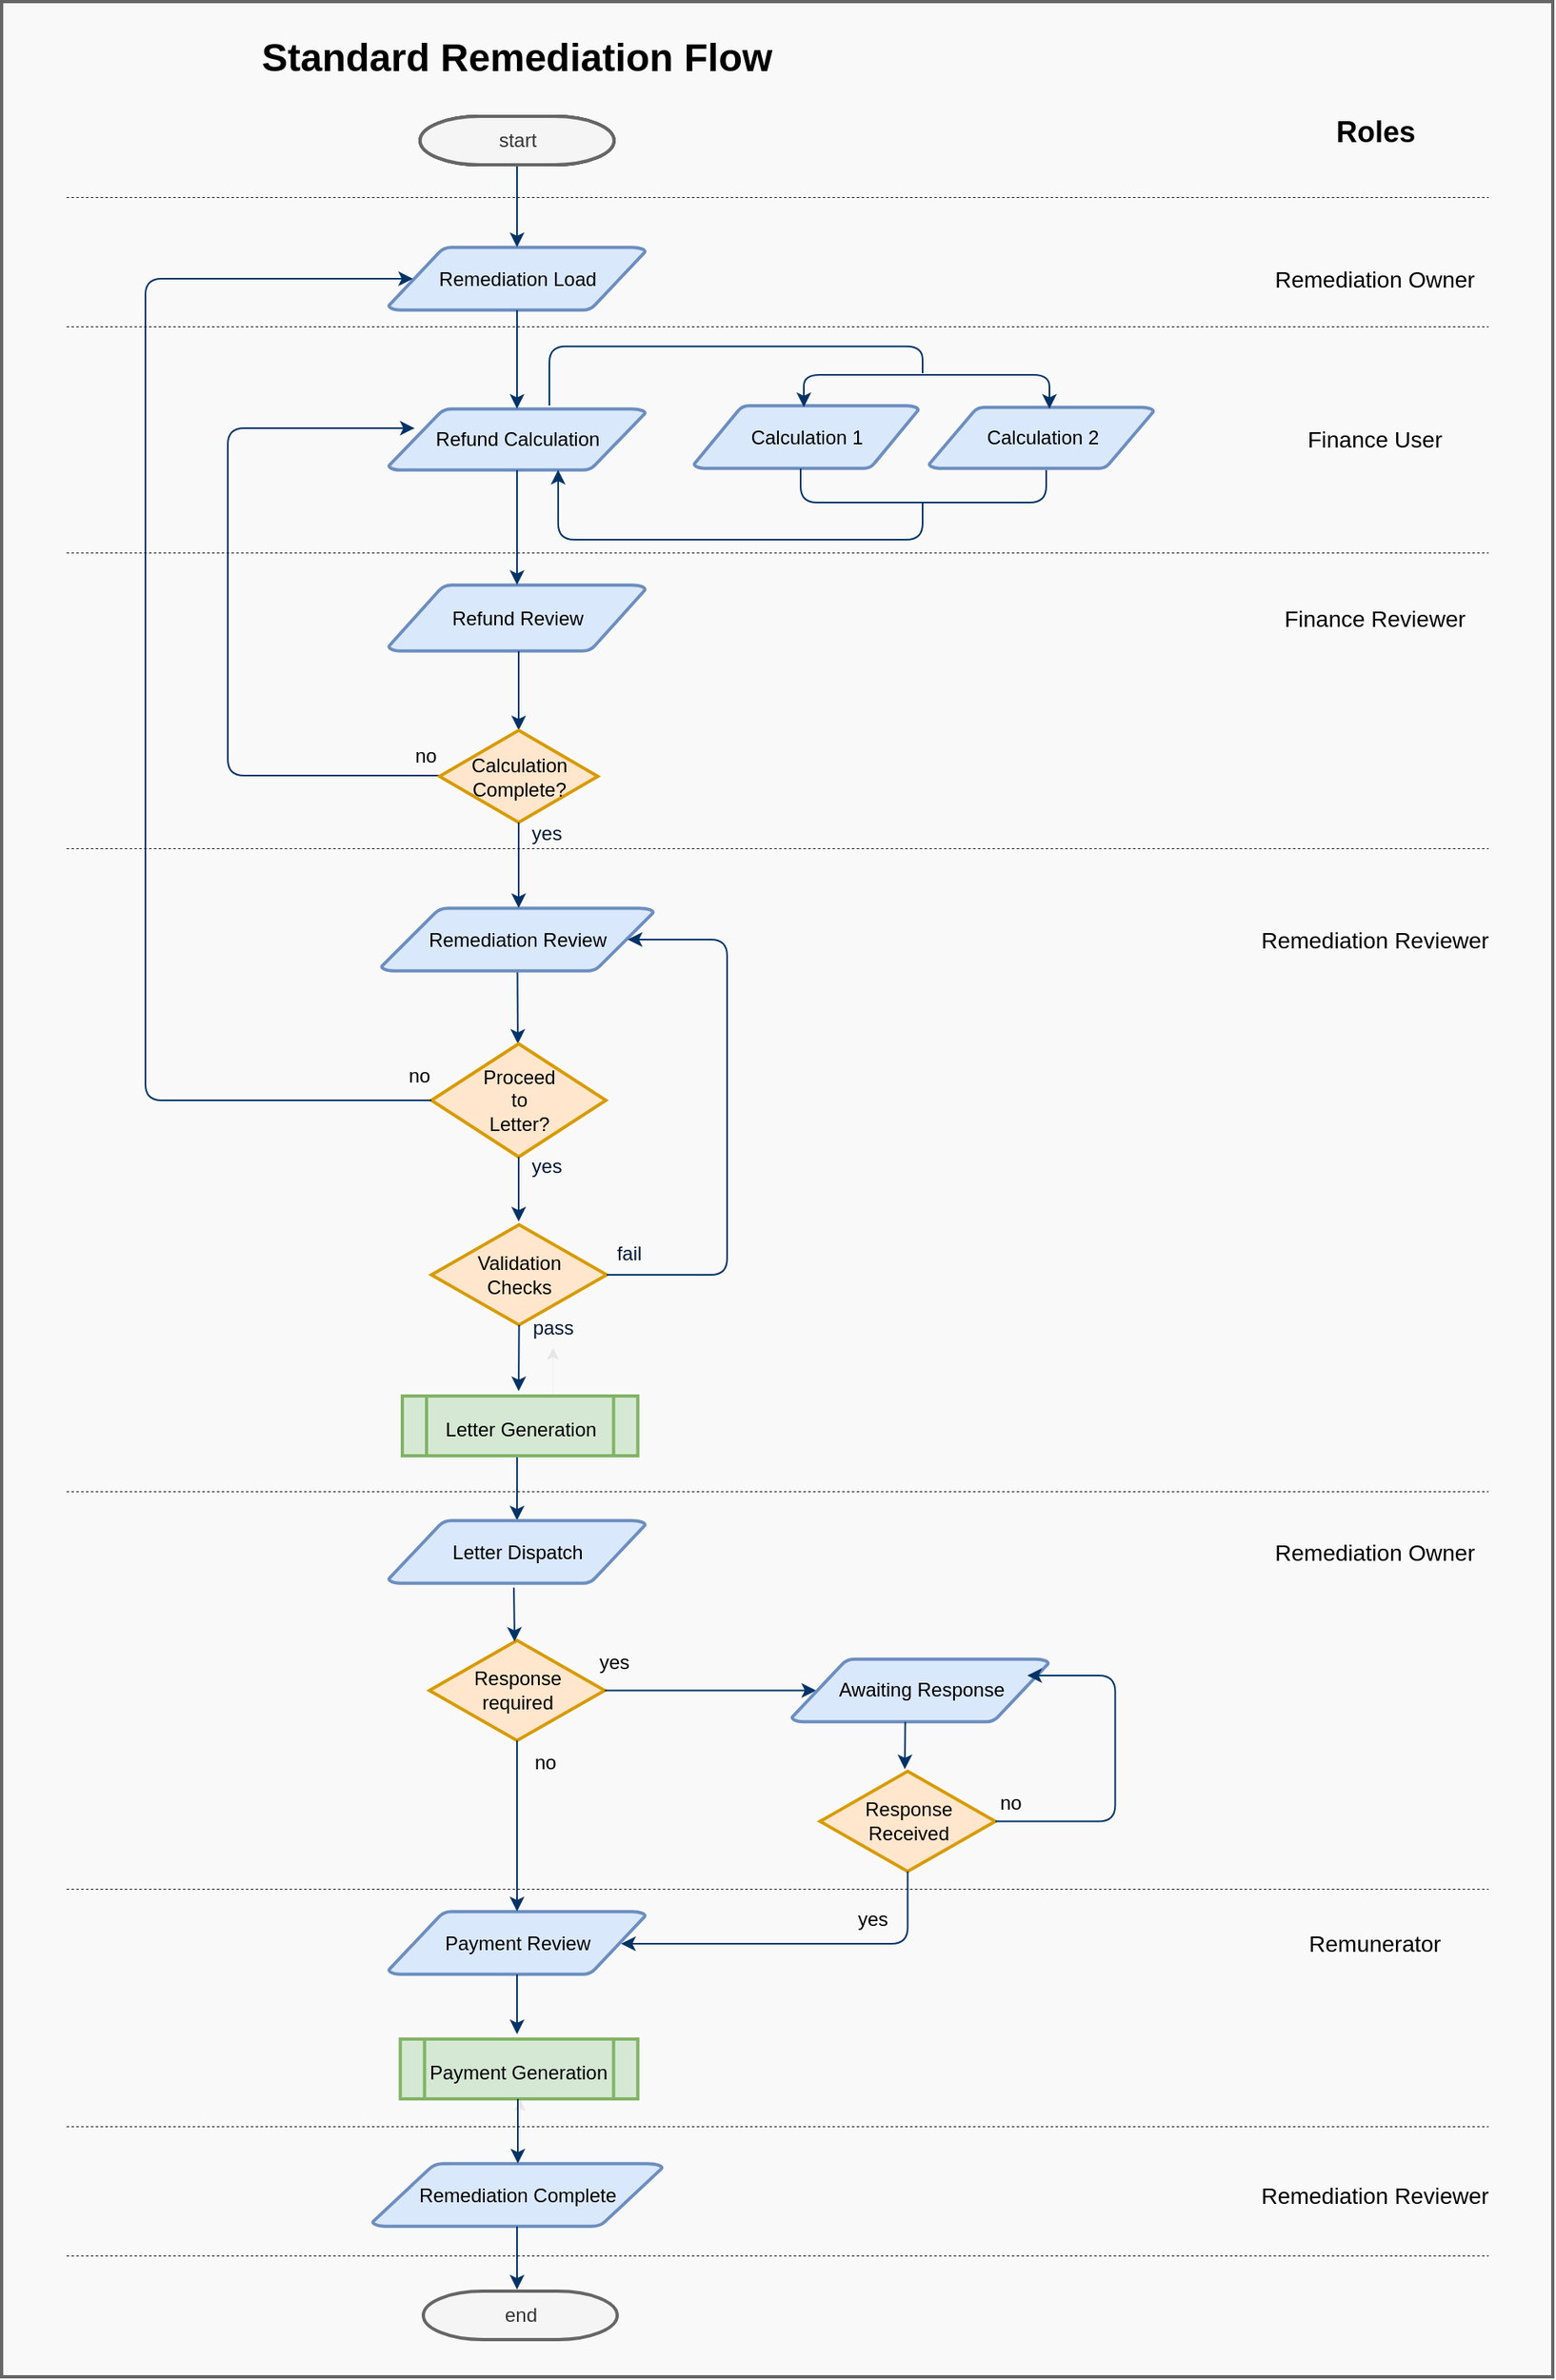 <mxfile version="18.1.2" type="device"><diagram id="6a731a19-8d31-9384-78a2-239565b7b9f0" name="Page-1"><mxGraphModel dx="1247" dy="699" grid="1" gridSize="10" guides="1" tooltips="1" connect="1" arrows="1" fold="1" page="1" pageScale="1" pageWidth="1169" pageHeight="827" background="none" math="0" shadow="0"><root><mxCell id="0"/><mxCell id="1" parent="0"/><mxCell id="iM50HXTW-VpUCicbooZw-157" value="" style="rounded=0;whiteSpace=wrap;html=1;fontSize=14;strokeWidth=2;fillColor=#FAF9F9;fontColor=#333333;strokeColor=#666666;" parent="1" vertex="1"><mxGeometry x="200" y="10" width="960" height="1470" as="geometry"/></mxCell><mxCell id="2" value="start" style="shape=mxgraph.flowchart.terminator;strokeWidth=2;gradientColor=none;gradientDirection=north;fontStyle=0;html=1;" parent="1" vertex="1"><mxGeometry x="459" y="81" width="120" height="30" as="geometry"/></mxCell><mxCell id="3" value="Remediation Load" style="shape=mxgraph.flowchart.data;strokeWidth=2;gradientDirection=north;fontStyle=0;html=1;fillColor=#dae8fc;strokeColor=#6c8ebf;" parent="1" vertex="1"><mxGeometry x="439.5" y="162" width="159" height="39" as="geometry"/></mxCell><mxCell id="4" value="Refund Calculation" style="shape=mxgraph.flowchart.data;strokeWidth=2;gradientDirection=north;fontStyle=0;html=1;fillColor=#dae8fc;strokeColor=#6c8ebf;" parent="1" vertex="1"><mxGeometry x="439.5" y="262" width="159" height="38" as="geometry"/></mxCell><mxCell id="7" style="fontStyle=1;strokeColor=#003366;strokeWidth=1;html=1;" parent="1" source="2" target="3" edge="1"><mxGeometry relative="1" as="geometry"/></mxCell><mxCell id="9" style="fontStyle=1;strokeColor=#003366;strokeWidth=1;html=1;exitX=0.5;exitY=1;exitDx=0;exitDy=0;exitPerimeter=0;" parent="1" source="3" target="4" edge="1"><mxGeometry relative="1" as="geometry"><mxPoint x="517.5" y="251" as="sourcePoint"/><mxPoint x="518" y="301" as="targetPoint"/></mxGeometry></mxCell><mxCell id="13" value="Refund Review" style="shape=mxgraph.flowchart.data;strokeWidth=2;gradientDirection=north;fontStyle=0;html=1;fillColor=#dae8fc;strokeColor=#6c8ebf;" parent="1" vertex="1"><mxGeometry x="439.5" y="371" width="159" height="41" as="geometry"/></mxCell><mxCell id="17" value="" style="edgeStyle=elbowEdgeStyle;elbow=horizontal;fontStyle=1;strokeColor=#003366;strokeWidth=1;html=1;" parent="1" source="4" target="13" edge="1"><mxGeometry x="199" y="53" width="100" height="100" as="geometry"><mxPoint x="199" y="153" as="sourcePoint"/><mxPoint x="299" y="53" as="targetPoint"/></mxGeometry></mxCell><mxCell id="21" value="" style="edgeStyle=elbowEdgeStyle;elbow=horizontal;fontStyle=1;strokeColor=#003366;strokeWidth=1;html=1;entryX=0.5;entryY=0;entryDx=0;entryDy=0;entryPerimeter=0;" parent="1" source="13" target="iM50HXTW-VpUCicbooZw-65" edge="1"><mxGeometry x="199" y="63" width="100" height="100" as="geometry"><mxPoint x="199" y="163" as="sourcePoint"/><mxPoint x="520" y="623" as="targetPoint"/></mxGeometry></mxCell><mxCell id="23" value="" style="edgeStyle=elbowEdgeStyle;elbow=horizontal;exitX=0.5;exitY=1;exitPerimeter=0;fontStyle=1;strokeColor=#003366;strokeWidth=1;html=1;exitDx=0;exitDy=0;entryX=0.5;entryY=0;entryDx=0;entryDy=0;entryPerimeter=0;" parent="1" source="iM50HXTW-VpUCicbooZw-66" target="iM50HXTW-VpUCicbooZw-68" edge="1"><mxGeometry x="198" y="-62" width="100" height="100" as="geometry"><mxPoint x="519" y="798" as="sourcePoint"/><mxPoint x="520" y="631" as="targetPoint"/><Array as="points"/></mxGeometry></mxCell><mxCell id="24" value="Response &lt;br&gt;required" style="shape=mxgraph.flowchart.decision;strokeWidth=2;gradientDirection=north;fontStyle=0;html=1;fillColor=#ffe6cc;strokeColor=#d79b00;" parent="1" vertex="1"><mxGeometry x="464.75" y="1024.25" width="108.5" height="62" as="geometry"/></mxCell><mxCell id="27" value="yes" style="text;fontStyle=0;html=1;strokeColor=none;gradientColor=none;fillColor=none;strokeWidth=2;" parent="1" vertex="1"><mxGeometry x="568" y="1024.25" width="40" height="26" as="geometry"/></mxCell><mxCell id="40" value="end" style="shape=mxgraph.flowchart.terminator;strokeWidth=2;gradientDirection=north;fontStyle=0;html=1;fillColor=#f5f5f5;fontColor=#333333;strokeColor=#666666;" parent="1" vertex="1"><mxGeometry x="461" y="1427" width="120" height="30" as="geometry"/></mxCell><mxCell id="46" value="no" style="text;fontStyle=0;html=1;strokeColor=none;gradientColor=none;fillColor=none;strokeWidth=2;" parent="1" vertex="1"><mxGeometry x="528" y="1086.25" width="40" height="26" as="geometry"/></mxCell><mxCell id="54" value="" style="edgeStyle=elbowEdgeStyle;elbow=horizontal;exitX=0.5;exitY=1;entryX=0.095;entryY=0.5;entryPerimeter=0;fontStyle=1;strokeColor=#003366;strokeWidth=1;html=1;entryDx=0;entryDy=0;exitDx=0;exitDy=0;" parent="1" source="iM50HXTW-VpUCicbooZw-89" edge="1"><mxGeometry x="200" y="53" width="100" height="100" as="geometry"><mxPoint x="472" y="460.5" as="sourcePoint"/><mxPoint x="455.605" y="274" as="targetPoint"/><Array as="points"><mxPoint x="340" y="473"/><mxPoint x="320" y="1023"/></Array></mxGeometry></mxCell><mxCell id="iM50HXTW-VpUCicbooZw-56" value="" style="edgeStyle=elbowEdgeStyle;elbow=vertical;fontStyle=1;strokeColor=#003366;strokeWidth=1;html=1;endArrow=none;endFill=0;" parent="1" edge="1"><mxGeometry x="-26.37" y="-926.6" width="100" height="100" as="geometry"><mxPoint x="539" y="260" as="sourcePoint"/><mxPoint x="770" y="240" as="targetPoint"/><Array as="points"><mxPoint x="588.63" y="223.4"/><mxPoint x="598.63" y="213.4"/><mxPoint x="598.63" y="253.4"/><mxPoint x="798.63" y="233.4"/><mxPoint x="598.63" y="253.4"/><mxPoint x="798.63" y="223.4"/><mxPoint x="828.63" y="213.4"/><mxPoint x="738.63" y="203.4"/><mxPoint x="638.63" y="313.4"/><mxPoint x="638.63" y="243.4"/><mxPoint x="758.63" y="233.4"/><mxPoint x="738.63" y="283.4"/><mxPoint x="678.63" y="323.4"/><mxPoint x="638.63" y="273.4"/><mxPoint x="638.63" y="263.4"/><mxPoint x="678.63" y="243.4"/><mxPoint x="618.63" y="273.4"/><mxPoint x="638.63" y="223.4"/><mxPoint x="808.63" y="173.4"/></Array></mxGeometry></mxCell><mxCell id="iM50HXTW-VpUCicbooZw-57" value="Calculation 1" style="shape=mxgraph.flowchart.data;strokeWidth=2;gradientDirection=north;fontStyle=0;html=1;fillColor=#dae8fc;strokeColor=#6c8ebf;" parent="1" vertex="1"><mxGeometry x="628.5" y="260" width="139" height="39" as="geometry"/></mxCell><mxCell id="iM50HXTW-VpUCicbooZw-61" value="Calculation 2" style="shape=mxgraph.flowchart.data;strokeWidth=2;gradientDirection=north;fontStyle=0;html=1;fillColor=#dae8fc;strokeColor=#6c8ebf;" parent="1" vertex="1"><mxGeometry x="774" y="261" width="139" height="38" as="geometry"/></mxCell><mxCell id="iM50HXTW-VpUCicbooZw-62" value="" style="edgeStyle=elbowEdgeStyle;elbow=vertical;fontStyle=1;strokeColor=#003366;strokeWidth=1;html=1;startArrow=classic;endFill=1;" parent="1" edge="1"><mxGeometry x="376" y="-1209" width="100" height="100" as="geometry"><mxPoint x="848.5" y="262" as="sourcePoint"/><mxPoint x="696.5" y="261" as="targetPoint"/><Array as="points"><mxPoint x="798.5" y="241"/></Array></mxGeometry></mxCell><mxCell id="iM50HXTW-VpUCicbooZw-63" value="" style="edgeStyle=elbowEdgeStyle;elbow=vertical;fontStyle=1;strokeColor=#003366;strokeWidth=1;html=1;exitX=0.66;exitY=0.995;exitDx=0;exitDy=0;exitPerimeter=0;startArrow=classic;endArrow=none;endFill=0;" parent="1" source="4" edge="1"><mxGeometry x="-26.37" y="-845.6" width="100" height="100" as="geometry"><mxPoint x="538.997" y="336.0" as="sourcePoint"/><mxPoint x="770" y="320" as="targetPoint"/><Array as="points"><mxPoint x="669" y="343"/><mxPoint x="598.63" y="294.4"/><mxPoint x="598.63" y="334.4"/><mxPoint x="798.63" y="314.4"/><mxPoint x="598.63" y="334.4"/><mxPoint x="798.63" y="304.4"/><mxPoint x="828.63" y="294.4"/><mxPoint x="738.63" y="284.4"/><mxPoint x="638.63" y="394.4"/><mxPoint x="638.63" y="324.4"/><mxPoint x="758.63" y="314.4"/><mxPoint x="738.63" y="364.4"/><mxPoint x="678.63" y="404.4"/><mxPoint x="638.63" y="354.4"/><mxPoint x="638.63" y="344.4"/><mxPoint x="678.63" y="324.4"/><mxPoint x="618.63" y="354.4"/><mxPoint x="638.63" y="304.4"/><mxPoint x="808.63" y="254.4"/></Array></mxGeometry></mxCell><mxCell id="iM50HXTW-VpUCicbooZw-65" value="Calculation &lt;br&gt;Complete?" style="shape=mxgraph.flowchart.decision;strokeWidth=2;gradientDirection=north;fontStyle=0;html=1;fillColor=#ffe6cc;strokeColor=#d79b00;" parent="1" vertex="1"><mxGeometry x="471" y="461" width="98" height="57" as="geometry"/></mxCell><mxCell id="iM50HXTW-VpUCicbooZw-66" value="&lt;font style=&quot;font-size: 12px;&quot;&gt;Remediation&amp;nbsp;Review&lt;/font&gt;" style="shape=mxgraph.flowchart.data;strokeWidth=2;gradientDirection=north;fontStyle=0;html=1;fillColor=#dae8fc;strokeColor=#6c8ebf;" parent="1" vertex="1"><mxGeometry x="435" y="571" width="168.5" height="39" as="geometry"/></mxCell><mxCell id="iM50HXTW-VpUCicbooZw-67" value="" style="edgeStyle=elbowEdgeStyle;elbow=horizontal;fontStyle=1;strokeColor=#003366;strokeWidth=1;html=1;" parent="1" source="iM50HXTW-VpUCicbooZw-65" target="iM50HXTW-VpUCicbooZw-66" edge="1"><mxGeometry x="197" y="-163" width="100" height="100" as="geometry"><mxPoint x="518" y="697" as="sourcePoint"/><mxPoint x="518" y="757" as="targetPoint"/></mxGeometry></mxCell><mxCell id="iM50HXTW-VpUCicbooZw-68" value="Proceed&lt;br&gt;to&lt;br&gt;Letter?" style="shape=mxgraph.flowchart.decision;strokeWidth=2;gradientDirection=north;fontStyle=0;html=1;fillColor=#ffe6cc;strokeColor=#d79b00;" parent="1" vertex="1"><mxGeometry x="466" y="655" width="108" height="70" as="geometry"/></mxCell><mxCell id="iM50HXTW-VpUCicbooZw-70" value="yes" style="text;fontColor=#001933;fontStyle=0;html=1;strokeColor=none;gradientColor=none;fillColor=none;strokeWidth=2;align=center;" parent="1" vertex="1"><mxGeometry x="517" y="511" width="40" height="26" as="geometry"/></mxCell><mxCell id="iM50HXTW-VpUCicbooZw-72" value="" style="edgeStyle=elbowEdgeStyle;elbow=horizontal;exitX=0.5;exitY=1;fontStyle=1;strokeColor=#003366;strokeWidth=1;html=1;exitDx=0;exitDy=0;exitPerimeter=0;" parent="1" edge="1"><mxGeometry x="195" y="115" width="100" height="100" as="geometry"><mxPoint x="520" y="725" as="sourcePoint"/><mxPoint x="520" y="765" as="targetPoint"/><Array as="points"/></mxGeometry></mxCell><mxCell id="iM50HXTW-VpUCicbooZw-73" value="yes" style="text;fontColor=#001933;fontStyle=0;html=1;strokeColor=none;gradientColor=none;fillColor=none;strokeWidth=2;align=center;" parent="1" vertex="1"><mxGeometry x="517" y="717" width="40" height="26" as="geometry"/></mxCell><mxCell id="iM50HXTW-VpUCicbooZw-76" value="" style="edgeStyle=elbowEdgeStyle;elbow=horizontal;exitX=0;exitY=0.5;exitPerimeter=0;entryX=0.095;entryY=0.5;entryPerimeter=0;fontStyle=1;strokeColor=#003366;strokeWidth=1;html=1;entryDx=0;entryDy=0;exitDx=0;exitDy=0;" parent="1" source="iM50HXTW-VpUCicbooZw-68" target="3" edge="1"><mxGeometry x="188.5" y="280" width="100" height="100" as="geometry"><mxPoint x="460.5" y="868.5" as="sourcePoint"/><mxPoint x="444.105" y="590" as="targetPoint"/><Array as="points"><mxPoint x="289" y="731"/><mxPoint x="308.5" y="1250"/></Array></mxGeometry></mxCell><mxCell id="iM50HXTW-VpUCicbooZw-77" value="no" style="text;fontStyle=0;html=1;strokeColor=none;gradientColor=none;fillColor=none;strokeWidth=2;" parent="1" vertex="1"><mxGeometry x="450" y="661" width="40" height="26" as="geometry"/></mxCell><mxCell id="iM50HXTW-VpUCicbooZw-81" value="" style="edgeStyle=elbowEdgeStyle;elbow=horizontal;fontStyle=1;strokeColor=#003366;strokeWidth=1;html=1;exitX=0.492;exitY=0.709;exitDx=0;exitDy=0;exitPerimeter=0;" parent="1" edge="1"><mxGeometry x="196" y="-11.75" width="100" height="100" as="geometry"><mxPoint x="517.04" y="991.651" as="sourcePoint"/><mxPoint x="518" y="1025" as="targetPoint"/></mxGeometry></mxCell><mxCell id="iM50HXTW-VpUCicbooZw-83" value="" style="edgeStyle=elbowEdgeStyle;elbow=horizontal;fontStyle=1;strokeColor=#003366;strokeWidth=1;html=1;exitX=0.492;exitY=0.843;exitDx=0;exitDy=0;exitPerimeter=0;entryX=0.5;entryY=0;entryDx=0;entryDy=0;entryPerimeter=0;" parent="1" target="iM50HXTW-VpUCicbooZw-128" edge="1"><mxGeometry x="199" y="7.25" width="100" height="100" as="geometry"><mxPoint x="519.04" y="908.72" as="sourcePoint"/><mxPoint x="520" y="950" as="targetPoint"/></mxGeometry></mxCell><mxCell id="iM50HXTW-VpUCicbooZw-87" value="" style="edgeStyle=elbowEdgeStyle;elbow=vertical;fontStyle=1;strokeColor=#003366;strokeWidth=1;html=1;startArrow=none;endFill=0;startFill=0;endArrow=none;" parent="1" edge="1"><mxGeometry x="374" y="-1171" width="100" height="100" as="geometry"><mxPoint x="846.5" y="300" as="sourcePoint"/><mxPoint x="694.5" y="299" as="targetPoint"/><Array as="points"><mxPoint x="766.5" y="320"/></Array></mxGeometry></mxCell><mxCell id="iM50HXTW-VpUCicbooZw-89" value="no" style="text;fontStyle=0;html=1;strokeColor=none;gradientColor=none;fillColor=none;strokeWidth=2;" parent="1" vertex="1"><mxGeometry x="454" y="463" width="40" height="26" as="geometry"/></mxCell><mxCell id="iM50HXTW-VpUCicbooZw-95" value="Response &lt;br&gt;Received" style="shape=mxgraph.flowchart.decision;strokeWidth=2;gradientDirection=north;fontStyle=0;html=1;fillColor=#ffe6cc;strokeColor=#d79b00;" parent="1" vertex="1"><mxGeometry x="706.5" y="1105.25" width="108.5" height="62" as="geometry"/></mxCell><mxCell id="iM50HXTW-VpUCicbooZw-96" value="" style="edgeStyle=elbowEdgeStyle;elbow=horizontal;exitX=1;exitY=0.5;exitPerimeter=0;entryX=0.095;entryY=0.5;entryPerimeter=0;fontStyle=1;strokeColor=#003366;strokeWidth=1;html=1;endArrow=classic;entryDx=0;entryDy=0;endFill=1;" parent="1" source="24" target="iM50HXTW-VpUCicbooZw-97" edge="1"><mxGeometry x="199" y="254" width="100" height="100" as="geometry"><mxPoint x="573.25" y="1055.25" as="sourcePoint"/><mxPoint x="583.395" y="1784" as="targetPoint"/><Array as="points"/></mxGeometry></mxCell><mxCell id="iM50HXTW-VpUCicbooZw-97" value="Awaiting Response" style="shape=mxgraph.flowchart.data;strokeWidth=2;gradientDirection=north;fontStyle=0;html=1;fillColor=#dae8fc;strokeColor=#6c8ebf;" parent="1" vertex="1"><mxGeometry x="689" y="1035.75" width="159" height="39" as="geometry"/></mxCell><mxCell id="iM50HXTW-VpUCicbooZw-99" value="" style="edgeStyle=elbowEdgeStyle;elbow=horizontal;fontStyle=1;strokeColor=#003366;strokeWidth=1;html=1;exitX=0.492;exitY=0.709;exitDx=0;exitDy=0;exitPerimeter=0;" parent="1" edge="1"><mxGeometry x="438.21" y="71.35" width="100" height="100" as="geometry"><mxPoint x="759.25" y="1074.751" as="sourcePoint"/><mxPoint x="759" y="1104" as="targetPoint"/></mxGeometry></mxCell><mxCell id="iM50HXTW-VpUCicbooZw-101" value="" style="edgeStyle=elbowEdgeStyle;elbow=horizontal;exitX=1;exitY=0.5;exitPerimeter=0;entryX=0.095;entryY=0.5;entryPerimeter=0;fontStyle=1;strokeColor=#003366;strokeWidth=1;html=1;entryDx=0;entryDy=0;exitDx=0;exitDy=0;" parent="1" source="iM50HXTW-VpUCicbooZw-95" edge="1"><mxGeometry x="579.2" y="825" width="100" height="100" as="geometry"><mxPoint x="851.2" y="1232.5" as="sourcePoint"/><mxPoint x="834.805" y="1046" as="targetPoint"/><Array as="points"><mxPoint x="889.2" y="1135.25"/><mxPoint x="699.2" y="1795"/></Array></mxGeometry></mxCell><mxCell id="iM50HXTW-VpUCicbooZw-146" value="" style="edgeStyle=elbowEdgeStyle;rounded=1;orthogonalLoop=1;jettySize=auto;html=1;dashed=1;dashPattern=1 1;fontSize=18;startArrow=none;startFill=0;endArrow=classic;endFill=1;strokeColor=#E6E6E6;strokeWidth=0.5;" parent="1" source="iM50HXTW-VpUCicbooZw-103" target="iM50HXTW-VpUCicbooZw-122" edge="1"><mxGeometry relative="1" as="geometry"/></mxCell><mxCell id="iM50HXTW-VpUCicbooZw-103" value="&lt;font style=&quot;font-size: 12px;&quot;&gt;Remediation&amp;nbsp;Complete&lt;/font&gt;" style="shape=mxgraph.flowchart.data;strokeWidth=2;gradientDirection=north;fontStyle=0;html=1;fillColor=#dae8fc;strokeColor=#6c8ebf;" parent="1" vertex="1"><mxGeometry x="429.5" y="1348" width="179.5" height="39" as="geometry"/></mxCell><mxCell id="iM50HXTW-VpUCicbooZw-105" value="Payment Review" style="shape=mxgraph.flowchart.data;strokeWidth=2;gradientDirection=north;fontStyle=0;html=1;fillColor=#dae8fc;strokeColor=#6c8ebf;" parent="1" vertex="1"><mxGeometry x="439.5" y="1192" width="159" height="39" as="geometry"/></mxCell><mxCell id="iM50HXTW-VpUCicbooZw-106" value="" style="edgeStyle=elbowEdgeStyle;elbow=vertical;exitX=0.5;exitY=1;exitPerimeter=0;fontStyle=1;strokeColor=#003366;strokeWidth=1;html=1;exitDx=0;exitDy=0;entryX=0.905;entryY=0.5;entryDx=0;entryDy=0;entryPerimeter=0;" parent="1" source="iM50HXTW-VpUCicbooZw-95" target="iM50HXTW-VpUCicbooZw-105" edge="1"><mxGeometry x="299" y="-19" width="100" height="100" as="geometry"><mxPoint x="760.75" y="1185.25" as="sourcePoint"/><mxPoint x="659" y="1232" as="targetPoint"/><Array as="points"><mxPoint x="669" y="1212"/></Array></mxGeometry></mxCell><mxCell id="iM50HXTW-VpUCicbooZw-107" style="edgeStyle=elbowEdgeStyle;rounded=1;orthogonalLoop=1;jettySize=auto;html=1;entryX=0.5;entryY=0;entryDx=0;entryDy=0;entryPerimeter=0;startArrow=none;startFill=0;endArrow=classic;endFill=1;" parent="1" source="iM50HXTW-VpUCicbooZw-105" target="iM50HXTW-VpUCicbooZw-105" edge="1"><mxGeometry relative="1" as="geometry"/></mxCell><mxCell id="iM50HXTW-VpUCicbooZw-109" value="" style="edgeStyle=elbowEdgeStyle;elbow=horizontal;fontStyle=1;strokeColor=#003366;strokeWidth=1;html=1;exitX=0.5;exitY=1;exitDx=0;exitDy=0;exitPerimeter=0;entryX=0.5;entryY=0;entryDx=0;entryDy=0;entryPerimeter=0;" parent="1" source="24" target="iM50HXTW-VpUCicbooZw-105" edge="1"><mxGeometry x="197.96" y="108.85" width="100" height="100" as="geometry"><mxPoint x="519" y="1112.251" as="sourcePoint"/><mxPoint x="519" y="1174" as="targetPoint"/></mxGeometry></mxCell><mxCell id="iM50HXTW-VpUCicbooZw-110" value="" style="edgeStyle=elbowEdgeStyle;elbow=horizontal;fontStyle=1;strokeColor=#003366;strokeWidth=1;html=1;exitX=0.5;exitY=1;exitDx=0;exitDy=0;exitPerimeter=0;" parent="1" source="iM50HXTW-VpUCicbooZw-105" edge="1"><mxGeometry x="197.96" y="259.85" width="100" height="100" as="geometry"><mxPoint x="519" y="1237.25" as="sourcePoint"/><mxPoint x="519" y="1268" as="targetPoint"/></mxGeometry></mxCell><mxCell id="iM50HXTW-VpUCicbooZw-111" value="" style="edgeStyle=elbowEdgeStyle;elbow=horizontal;fontStyle=1;strokeColor=#003366;strokeWidth=1;html=1;" parent="1" source="iM50HXTW-VpUCicbooZw-103" edge="1"><mxGeometry x="197.96" y="417.85" width="100" height="100" as="geometry"><mxPoint x="519" y="1389" as="sourcePoint"/><mxPoint x="519" y="1426" as="targetPoint"/></mxGeometry></mxCell><mxCell id="iM50HXTW-VpUCicbooZw-114" value="Standard Remediation Flow" style="text;html=1;strokeColor=none;fillColor=none;align=center;verticalAlign=middle;whiteSpace=wrap;rounded=0;fontSize=24;fontStyle=1" parent="1" vertex="1"><mxGeometry x="341.25" y="30" width="355.5" height="30" as="geometry"/></mxCell><mxCell id="iM50HXTW-VpUCicbooZw-115" value="Validation&lt;br&gt;Checks" style="shape=mxgraph.flowchart.decision;strokeWidth=2;gradientDirection=north;fontStyle=0;html=1;fillColor=#ffe6cc;strokeColor=#d79b00;" parent="1" vertex="1"><mxGeometry x="466" y="767" width="108.5" height="62" as="geometry"/></mxCell><mxCell id="iM50HXTW-VpUCicbooZw-116" value="" style="edgeStyle=elbowEdgeStyle;elbow=horizontal;exitX=0.5;exitY=1;exitPerimeter=0;fontStyle=1;strokeColor=#003366;strokeWidth=1;html=1;exitDx=0;exitDy=0;" parent="1" source="iM50HXTW-VpUCicbooZw-115" edge="1"><mxGeometry x="198" y="161" width="100" height="100" as="geometry"><mxPoint x="519" y="833" as="sourcePoint"/><mxPoint x="520" y="870" as="targetPoint"/><Array as="points"/></mxGeometry></mxCell><mxCell id="iM50HXTW-VpUCicbooZw-117" value="" style="edgeStyle=elbowEdgeStyle;elbow=horizontal;exitX=1;exitY=0.5;exitPerimeter=0;entryX=0.905;entryY=0.5;entryPerimeter=0;fontStyle=1;strokeColor=#003366;strokeWidth=1;html=1;entryDx=0;entryDy=0;exitDx=0;exitDy=0;" parent="1" source="iM50HXTW-VpUCicbooZw-115" target="iM50HXTW-VpUCicbooZw-66" edge="1"><mxGeometry x="338.2" y="486" width="100" height="100" as="geometry"><mxPoint x="574" y="789.25" as="sourcePoint"/><mxPoint x="593.805" y="707" as="targetPoint"/><Array as="points"><mxPoint x="649" y="598"/><mxPoint x="648.2" y="796.25"/><mxPoint x="458.2" y="1456"/></Array></mxGeometry></mxCell><mxCell id="iM50HXTW-VpUCicbooZw-118" value="pass" style="text;fontColor=#001933;fontStyle=0;html=1;strokeColor=none;gradientColor=none;fillColor=none;strokeWidth=2;align=center;" parent="1" vertex="1"><mxGeometry x="521" y="817" width="40" height="26" as="geometry"/></mxCell><mxCell id="iM50HXTW-VpUCicbooZw-119" value="fail" style="text;fontColor=#001933;fontStyle=0;html=1;strokeColor=none;gradientColor=none;fillColor=none;strokeWidth=2;align=center;" parent="1" vertex="1"><mxGeometry x="568" y="771" width="40" height="26" as="geometry"/></mxCell><mxCell id="iM50HXTW-VpUCicbooZw-139" value="" style="edgeStyle=elbowEdgeStyle;rounded=1;orthogonalLoop=1;jettySize=auto;html=1;dashed=1;dashPattern=1 1;fontSize=18;startArrow=none;startFill=0;endArrow=classic;endFill=1;strokeColor=#E6E6E6;strokeWidth=0.5;" parent="1" source="iM50HXTW-VpUCicbooZw-120" target="iM50HXTW-VpUCicbooZw-118" edge="1"><mxGeometry relative="1" as="geometry"/></mxCell><mxCell id="iM50HXTW-VpUCicbooZw-120" value="&lt;span style=&quot;font-size: 12px&quot;&gt;Letter Generation&lt;/span&gt;" style="shape=process;whiteSpace=wrap;html=1;backgroundOutline=1;fontSize=18;strokeWidth=2;fillColor=#d5e8d4;strokeColor=#82b366;" parent="1" vertex="1"><mxGeometry x="448" y="873" width="145.75" height="37" as="geometry"/></mxCell><mxCell id="iM50HXTW-VpUCicbooZw-122" value="&lt;span style=&quot;font-size: 12px&quot;&gt;Payment Generation&lt;/span&gt;" style="shape=process;whiteSpace=wrap;html=1;backgroundOutline=1;fontSize=18;strokeWidth=2;fillColor=#d5e8d4;strokeColor=#82b366;" parent="1" vertex="1"><mxGeometry x="446.75" y="1271" width="147" height="37" as="geometry"/></mxCell><mxCell id="iM50HXTW-VpUCicbooZw-124" value="start" style="shape=mxgraph.flowchart.terminator;strokeWidth=2;gradientDirection=north;fontStyle=0;html=1;fillColor=#f5f5f5;fontColor=#333333;strokeColor=#666666;" parent="1" vertex="1"><mxGeometry x="459" y="81" width="120" height="30" as="geometry"/></mxCell><mxCell id="iM50HXTW-VpUCicbooZw-128" value="&lt;span&gt;Letter Dispatch&lt;/span&gt;" style="shape=mxgraph.flowchart.data;strokeWidth=2;gradientDirection=north;fontStyle=0;html=1;fillColor=#dae8fc;strokeColor=#6c8ebf;" parent="1" vertex="1"><mxGeometry x="439.5" y="950" width="159" height="39" as="geometry"/></mxCell><mxCell id="iM50HXTW-VpUCicbooZw-129" value="" style="edgeStyle=elbowEdgeStyle;elbow=horizontal;fontStyle=1;strokeColor=#003366;strokeWidth=1;html=1;entryX=0.5;entryY=0;entryDx=0;entryDy=0;entryPerimeter=0;" parent="1" source="iM50HXTW-VpUCicbooZw-122" target="iM50HXTW-VpUCicbooZw-103" edge="1"><mxGeometry x="198.96" y="331.85" width="100" height="100" as="geometry"><mxPoint x="520" y="1311" as="sourcePoint"/><mxPoint x="520" y="1340" as="targetPoint"/></mxGeometry></mxCell><mxCell id="iM50HXTW-VpUCicbooZw-130" value="yes" style="text;fontStyle=0;html=1;strokeColor=none;gradientColor=none;fillColor=none;strokeWidth=2;" parent="1" vertex="1"><mxGeometry x="728" y="1183.25" width="40" height="26" as="geometry"/></mxCell><mxCell id="iM50HXTW-VpUCicbooZw-132" value="no" style="text;fontStyle=0;html=1;strokeColor=none;gradientColor=none;fillColor=none;strokeWidth=2;" parent="1" vertex="1"><mxGeometry x="816" y="1111.25" width="40" height="26" as="geometry"/></mxCell><mxCell id="iM50HXTW-VpUCicbooZw-134" value="" style="endArrow=none;dashed=1;html=1;rounded=1;fontSize=18;strokeWidth=0.5;" parent="1" edge="1"><mxGeometry width="50" height="50" relative="1" as="geometry"><mxPoint x="240" y="131" as="sourcePoint"/><mxPoint x="1120" y="131" as="targetPoint"/></mxGeometry></mxCell><mxCell id="iM50HXTW-VpUCicbooZw-135" value="" style="endArrow=none;dashed=1;html=1;rounded=1;fontSize=18;strokeWidth=0.5;" parent="1" edge="1"><mxGeometry width="50" height="50" relative="1" as="geometry"><mxPoint x="240" y="211" as="sourcePoint"/><mxPoint x="1120" y="211" as="targetPoint"/></mxGeometry></mxCell><mxCell id="iM50HXTW-VpUCicbooZw-136" value="" style="endArrow=none;dashed=1;html=1;rounded=1;fontSize=18;strokeWidth=0.5;" parent="1" edge="1"><mxGeometry width="50" height="50" relative="1" as="geometry"><mxPoint x="240" y="351" as="sourcePoint"/><mxPoint x="1120" y="351" as="targetPoint"/></mxGeometry></mxCell><mxCell id="iM50HXTW-VpUCicbooZw-137" value="" style="endArrow=none;dashed=1;html=1;rounded=1;fontSize=18;strokeWidth=0.5;" parent="1" edge="1"><mxGeometry width="50" height="50" relative="1" as="geometry"><mxPoint x="240" y="534" as="sourcePoint"/><mxPoint x="1120" y="534" as="targetPoint"/></mxGeometry></mxCell><mxCell id="iM50HXTW-VpUCicbooZw-138" value="" style="endArrow=none;dashed=1;html=1;rounded=1;fontSize=18;strokeWidth=0.5;" parent="1" edge="1"><mxGeometry width="50" height="50" relative="1" as="geometry"><mxPoint x="240" y="932" as="sourcePoint"/><mxPoint x="1120" y="932" as="targetPoint"/></mxGeometry></mxCell><mxCell id="iM50HXTW-VpUCicbooZw-140" value="" style="endArrow=none;dashed=1;html=1;rounded=1;fontSize=18;strokeWidth=0.5;" parent="1" edge="1"><mxGeometry width="50" height="50" relative="1" as="geometry"><mxPoint x="240" y="1178" as="sourcePoint"/><mxPoint x="1120" y="1178" as="targetPoint"/></mxGeometry></mxCell><mxCell id="iM50HXTW-VpUCicbooZw-145" value="" style="endArrow=none;dashed=1;html=1;rounded=1;fontSize=18;strokeWidth=0.5;" parent="1" edge="1"><mxGeometry width="50" height="50" relative="1" as="geometry"><mxPoint x="240" y="1325" as="sourcePoint"/><mxPoint x="1120" y="1325" as="targetPoint"/></mxGeometry></mxCell><mxCell id="iM50HXTW-VpUCicbooZw-147" value="" style="endArrow=none;dashed=1;html=1;rounded=1;fontSize=18;strokeWidth=0.5;" parent="1" edge="1"><mxGeometry width="50" height="50" relative="1" as="geometry"><mxPoint x="240" y="1405" as="sourcePoint"/><mxPoint x="1120" y="1405" as="targetPoint"/></mxGeometry></mxCell><mxCell id="iM50HXTW-VpUCicbooZw-148" value="Roles" style="text;strokeColor=none;fillColor=none;html=1;fontSize=18;fontStyle=1;verticalAlign=middle;align=center;" parent="1" vertex="1"><mxGeometry x="1000" y="71" width="100" height="40" as="geometry"/></mxCell><mxCell id="iM50HXTW-VpUCicbooZw-149" value="Remediation Owner" style="text;html=1;strokeColor=none;fillColor=none;align=center;verticalAlign=middle;whiteSpace=wrap;rounded=0;fontSize=14;" parent="1" vertex="1"><mxGeometry x="985" y="166.5" width="130" height="30" as="geometry"/></mxCell><mxCell id="iM50HXTW-VpUCicbooZw-150" value="Finance User" style="text;html=1;strokeColor=none;fillColor=none;align=center;verticalAlign=middle;whiteSpace=wrap;rounded=0;fontSize=14;" parent="1" vertex="1"><mxGeometry x="990" y="266" width="120" height="30" as="geometry"/></mxCell><mxCell id="iM50HXTW-VpUCicbooZw-151" value="Finance Reviewer" style="text;html=1;strokeColor=none;fillColor=none;align=center;verticalAlign=middle;whiteSpace=wrap;rounded=0;fontSize=14;" parent="1" vertex="1"><mxGeometry x="990" y="376.5" width="120" height="30" as="geometry"/></mxCell><mxCell id="iM50HXTW-VpUCicbooZw-153" value="Remediation&amp;nbsp;Reviewer" style="text;html=1;strokeColor=none;fillColor=none;align=center;verticalAlign=middle;whiteSpace=wrap;rounded=0;fontSize=14;" parent="1" vertex="1"><mxGeometry x="980" y="1352.5" width="140" height="30" as="geometry"/></mxCell><mxCell id="iM50HXTW-VpUCicbooZw-154" value="Remediation&amp;nbsp;Owner" style="text;html=1;strokeColor=none;fillColor=none;align=center;verticalAlign=middle;whiteSpace=wrap;rounded=0;fontSize=14;" parent="1" vertex="1"><mxGeometry x="990" y="954.5" width="120" height="30" as="geometry"/></mxCell><mxCell id="iM50HXTW-VpUCicbooZw-155" value="Remunerator" style="text;html=1;strokeColor=none;fillColor=none;align=center;verticalAlign=middle;whiteSpace=wrap;rounded=0;fontSize=14;" parent="1" vertex="1"><mxGeometry x="980" y="1196.5" width="140" height="30" as="geometry"/></mxCell><mxCell id="iM50HXTW-VpUCicbooZw-156" value="Remediation Reviewer" style="text;html=1;strokeColor=none;fillColor=none;align=center;verticalAlign=middle;whiteSpace=wrap;rounded=0;fontSize=14;" parent="1" vertex="1"><mxGeometry x="970" y="575.5" width="160" height="30" as="geometry"/></mxCell></root></mxGraphModel></diagram></mxfile>